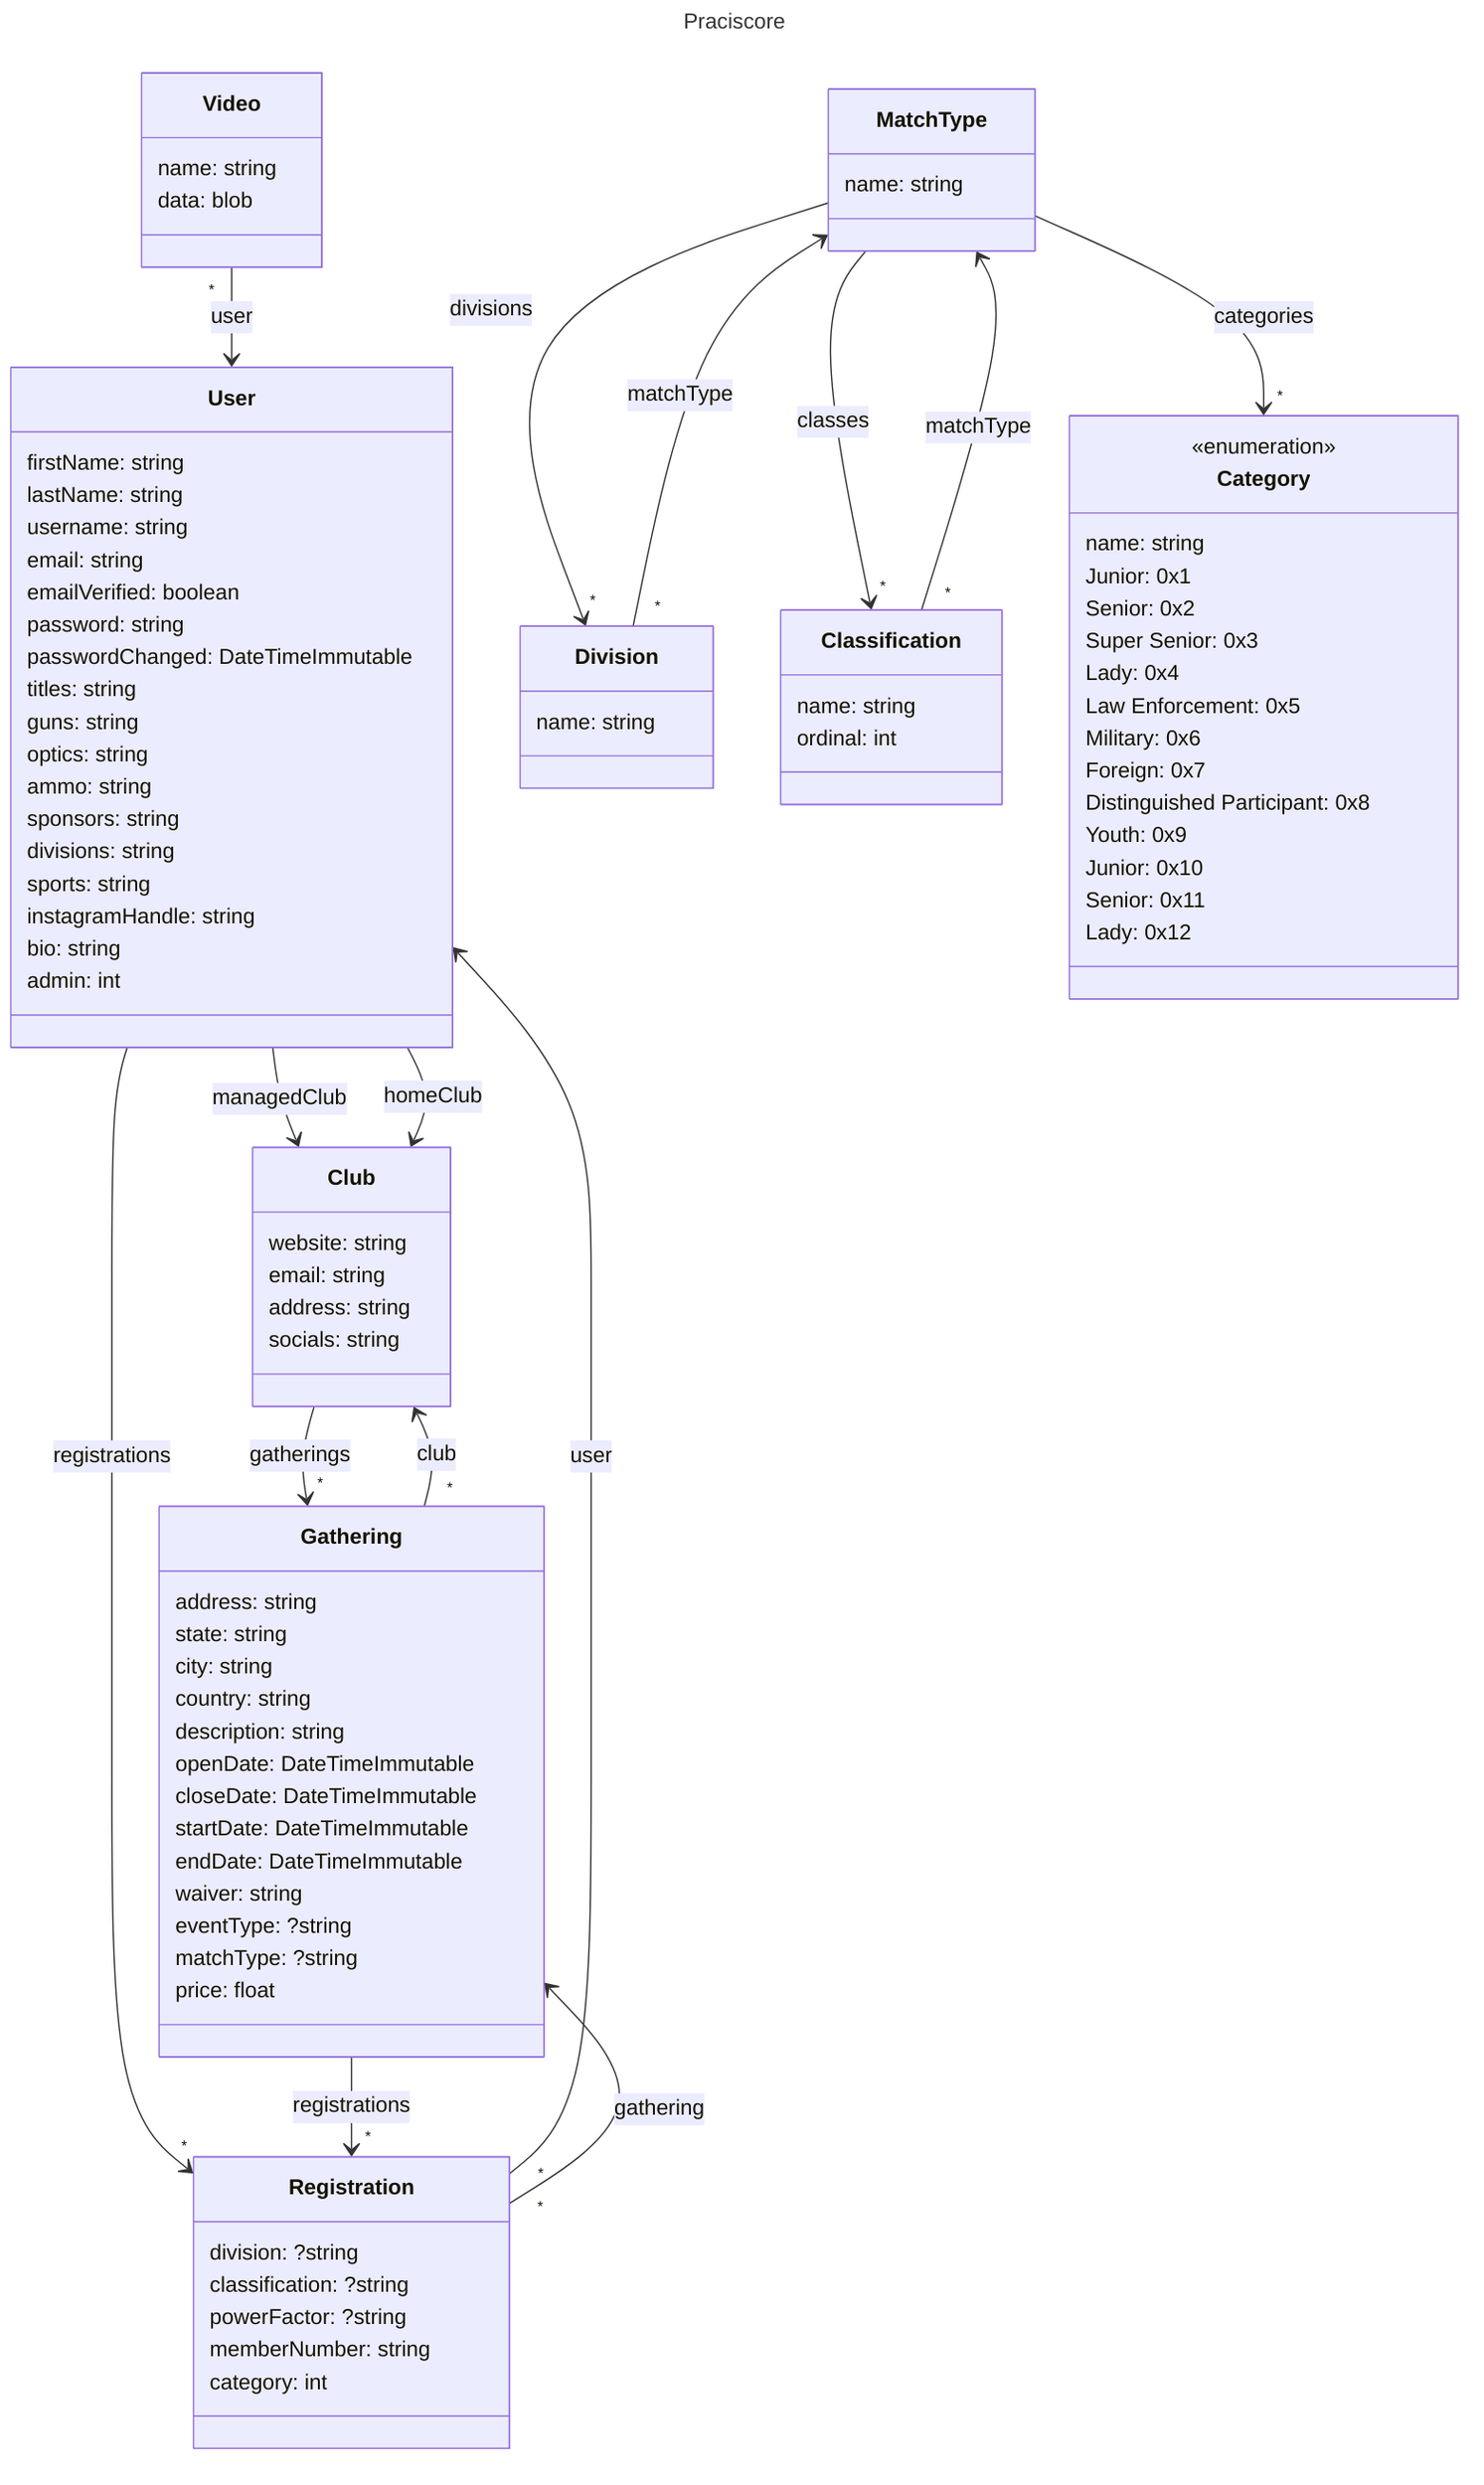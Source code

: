 ---
title: Praciscore
---
classDiagram
    User --> Club: managedClub
    User --> Club: homeClub
    User --> "*" Registration: registrations
    class User {
        firstName: string
        lastName: string
        username: string
        email: string
        emailVerified: boolean
        password: string
        passwordChanged: DateTimeImmutable
        titles: string
        guns: string
        optics: string
        ammo: string
        sponsors: string
        divisions: string
        sports: string
        instagramHandle: string
        bio: string
        admin: int
    }
    Club --> "*" Gathering: gatherings
    class Club {
        website: string
        email: string
        address: string
        socials: string
    }

    Registration "*" --> User: user
    Registration "*" --> Gathering: gathering
    class Registration {
        division: ?string
        classification: ?string
        powerFactor: ?string
        memberNumber: string
        category: int
    }

    Gathering --> "*" Registration: registrations
    Gathering "*" --> Club: club
    class Gathering {
        address: string
        state: string
        city: string
        country: string
        description: string
        openDate: DateTimeImmutable
        closeDate: DateTimeImmutable
        startDate: DateTimeImmutable
        endDate: DateTimeImmutable
        waiver: string
        eventType: ?string
        matchType: ?string
        price: float
    }
    MatchType --> "*" Division: divisions
    MatchType --> "*" Classification: classes
    MatchType --> "*" Category: categories
    class MatchType {
        name: string
    }
    Division "*" --> MatchType: matchType
    class Division {
        name: string
    }
    Classification "*" --> MatchType: matchType
    class Classification {
        name: string
        ordinal: int
    }

    class Category {
        name: string
    }

    class Category {
        <<enumeration>>
        Junior: 0x1
        Senior: 0x2
        Super Senior: 0x3
        Lady: 0x4
        Law Enforcement: 0x5
        Military: 0x6
        Foreign: 0x7
        Distinguished Participant: 0x8
        Youth: 0x9
        Junior: 0x10
        Senior: 0x11
        Lady: 0x12
    }

    Video "*" --> User: user
    class Video {
        name: string
        data: blob
    }